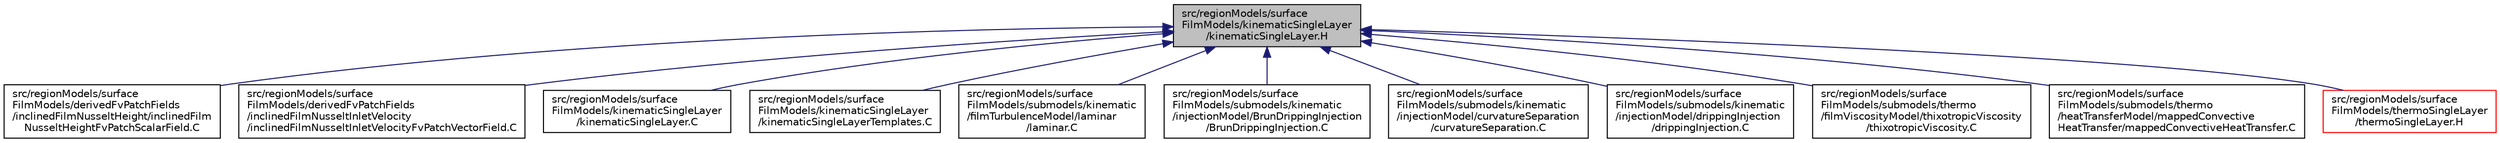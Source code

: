 digraph "src/regionModels/surfaceFilmModels/kinematicSingleLayer/kinematicSingleLayer.H"
{
  bgcolor="transparent";
  edge [fontname="Helvetica",fontsize="10",labelfontname="Helvetica",labelfontsize="10"];
  node [fontname="Helvetica",fontsize="10",shape=record];
  Node369 [label="src/regionModels/surface\lFilmModels/kinematicSingleLayer\l/kinematicSingleLayer.H",height=0.2,width=0.4,color="black", fillcolor="grey75", style="filled", fontcolor="black"];
  Node369 -> Node370 [dir="back",color="midnightblue",fontsize="10",style="solid",fontname="Helvetica"];
  Node370 [label="src/regionModels/surface\lFilmModels/derivedFvPatchFields\l/inclinedFilmNusseltHeight/inclinedFilm\lNusseltHeightFvPatchScalarField.C",height=0.2,width=0.4,color="black",URL="$a14186.html"];
  Node369 -> Node371 [dir="back",color="midnightblue",fontsize="10",style="solid",fontname="Helvetica"];
  Node371 [label="src/regionModels/surface\lFilmModels/derivedFvPatchFields\l/inclinedFilmNusseltInletVelocity\l/inclinedFilmNusseltInletVelocityFvPatchVectorField.C",height=0.2,width=0.4,color="black",URL="$a14192.html"];
  Node369 -> Node372 [dir="back",color="midnightblue",fontsize="10",style="solid",fontname="Helvetica"];
  Node372 [label="src/regionModels/surface\lFilmModels/kinematicSingleLayer\l/kinematicSingleLayer.C",height=0.2,width=0.4,color="black",URL="$a14210.html"];
  Node369 -> Node373 [dir="back",color="midnightblue",fontsize="10",style="solid",fontname="Helvetica"];
  Node373 [label="src/regionModels/surface\lFilmModels/kinematicSingleLayer\l/kinematicSingleLayerTemplates.C",height=0.2,width=0.4,color="black",URL="$a14219.html"];
  Node369 -> Node374 [dir="back",color="midnightblue",fontsize="10",style="solid",fontname="Helvetica"];
  Node374 [label="src/regionModels/surface\lFilmModels/submodels/kinematic\l/filmTurbulenceModel/laminar\l/laminar.C",height=0.2,width=0.4,color="black",URL="$a41495.html"];
  Node369 -> Node375 [dir="back",color="midnightblue",fontsize="10",style="solid",fontname="Helvetica"];
  Node375 [label="src/regionModels/surface\lFilmModels/submodels/kinematic\l/injectionModel/BrunDrippingInjection\l/BrunDrippingInjection.C",height=0.2,width=0.4,color="black",URL="$a14297.html"];
  Node369 -> Node376 [dir="back",color="midnightblue",fontsize="10",style="solid",fontname="Helvetica"];
  Node376 [label="src/regionModels/surface\lFilmModels/submodels/kinematic\l/injectionModel/curvatureSeparation\l/curvatureSeparation.C",height=0.2,width=0.4,color="black",URL="$a14303.html"];
  Node369 -> Node377 [dir="back",color="midnightblue",fontsize="10",style="solid",fontname="Helvetica"];
  Node377 [label="src/regionModels/surface\lFilmModels/submodels/kinematic\l/injectionModel/drippingInjection\l/drippingInjection.C",height=0.2,width=0.4,color="black",URL="$a14309.html"];
  Node369 -> Node378 [dir="back",color="midnightblue",fontsize="10",style="solid",fontname="Helvetica"];
  Node378 [label="src/regionModels/surface\lFilmModels/submodels/thermo\l/filmViscosityModel/thixotropicViscosity\l/thixotropicViscosity.C",height=0.2,width=0.4,color="black",URL="$a14396.html"];
  Node369 -> Node379 [dir="back",color="midnightblue",fontsize="10",style="solid",fontname="Helvetica"];
  Node379 [label="src/regionModels/surface\lFilmModels/submodels/thermo\l/heatTransferModel/mappedConvective\lHeatTransfer/mappedConvectiveHeatTransfer.C",height=0.2,width=0.4,color="black",URL="$a14411.html"];
  Node369 -> Node380 [dir="back",color="midnightblue",fontsize="10",style="solid",fontname="Helvetica"];
  Node380 [label="src/regionModels/surface\lFilmModels/thermoSingleLayer\l/thermoSingleLayer.H",height=0.2,width=0.4,color="red",URL="$a14459.html"];
}
